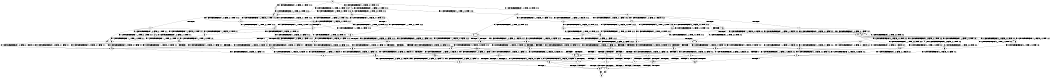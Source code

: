 digraph BCG {
size = "7, 10.5";
center = TRUE;
node [shape = circle];
0 [peripheries = 2];
0 -> 1 [label = "EX !0 !ATOMIC_EXCH_BRANCH (1, +0, FALSE, +0, 1, TRUE) !:0:1:2:"];
0 -> 2 [label = "EX !1 !ATOMIC_EXCH_BRANCH (1, +1, TRUE, +0, 2, TRUE) !:0:1:2:"];
0 -> 3 [label = "EX !2 !ATOMIC_EXCH_BRANCH (2, +1, TRUE, +0, 2, TRUE) !:0:1:2:"];
0 -> 4 [label = "EX !0 !ATOMIC_EXCH_BRANCH (1, +0, FALSE, +0, 1, TRUE) !:0:1:2:"];
1 -> 5 [label = "EX !2 !ATOMIC_EXCH_BRANCH (2, +1, TRUE, +0, 2, TRUE) !:0:1:2:"];
2 -> 6 [label = "EX !0 !ATOMIC_EXCH_BRANCH (1, +0, FALSE, +0, 1, FALSE) !:0:1:2:"];
2 -> 7 [label = "TERMINATE !1"];
2 -> 8 [label = "EX !2 !ATOMIC_EXCH_BRANCH (2, +1, TRUE, +0, 2, TRUE) !:0:1:2:"];
2 -> 9 [label = "EX !0 !ATOMIC_EXCH_BRANCH (1, +0, FALSE, +0, 1, FALSE) !:0:1:2:"];
3 -> 10 [label = "EX !0 !ATOMIC_EXCH_BRANCH (1, +0, FALSE, +0, 1, TRUE) !:0:1:2:"];
3 -> 11 [label = "TERMINATE !2"];
3 -> 12 [label = "EX !1 !ATOMIC_EXCH_BRANCH (1, +1, TRUE, +0, 2, TRUE) !:0:1:2:"];
3 -> 13 [label = "EX !0 !ATOMIC_EXCH_BRANCH (1, +0, FALSE, +0, 1, TRUE) !:0:1:2:"];
4 -> 5 [label = "EX !2 !ATOMIC_EXCH_BRANCH (2, +1, TRUE, +0, 2, TRUE) !:0:1:2:"];
4 -> 14 [label = "EX !1 !ATOMIC_EXCH_BRANCH (1, +1, TRUE, +0, 2, TRUE) !:0:1:2:"];
4 -> 15 [label = "EX !2 !ATOMIC_EXCH_BRANCH (2, +1, TRUE, +0, 2, TRUE) !:0:1:2:"];
4 -> 4 [label = "EX !0 !ATOMIC_EXCH_BRANCH (1, +0, FALSE, +0, 1, TRUE) !:0:1:2:"];
5 -> 10 [label = "EX !0 !ATOMIC_EXCH_BRANCH (1, +0, FALSE, +0, 1, TRUE) !:0:1:2:"];
6 -> 16 [label = "EX !0 !ATOMIC_EXCH_BRANCH (2, +0, FALSE, +0, 2, TRUE) !:0:1:2:"];
7 -> 17 [label = "EX !0 !ATOMIC_EXCH_BRANCH (1, +0, FALSE, +0, 1, FALSE) !:0:2:"];
7 -> 18 [label = "EX !2 !ATOMIC_EXCH_BRANCH (2, +1, TRUE, +0, 2, TRUE) !:0:2:"];
7 -> 19 [label = "EX !0 !ATOMIC_EXCH_BRANCH (1, +0, FALSE, +0, 1, FALSE) !:0:2:"];
8 -> 20 [label = "EX !0 !ATOMIC_EXCH_BRANCH (1, +0, FALSE, +0, 1, FALSE) !:0:1:2:"];
8 -> 21 [label = "TERMINATE !1"];
8 -> 22 [label = "TERMINATE !2"];
8 -> 23 [label = "EX !0 !ATOMIC_EXCH_BRANCH (1, +0, FALSE, +0, 1, FALSE) !:0:1:2:"];
9 -> 16 [label = "EX !0 !ATOMIC_EXCH_BRANCH (2, +0, FALSE, +0, 2, TRUE) !:0:1:2:"];
9 -> 24 [label = "TERMINATE !1"];
9 -> 25 [label = "EX !2 !ATOMIC_EXCH_BRANCH (2, +1, TRUE, +0, 2, TRUE) !:0:1:2:"];
9 -> 26 [label = "EX !0 !ATOMIC_EXCH_BRANCH (2, +0, FALSE, +0, 2, TRUE) !:0:1:2:"];
10 -> 27 [label = "EX !1 !ATOMIC_EXCH_BRANCH (1, +1, TRUE, +0, 2, TRUE) !:0:1:2:"];
11 -> 28 [label = "EX !0 !ATOMIC_EXCH_BRANCH (1, +0, FALSE, +0, 1, TRUE) !:0:1:"];
11 -> 29 [label = "EX !1 !ATOMIC_EXCH_BRANCH (1, +1, TRUE, +0, 2, TRUE) !:0:1:"];
11 -> 30 [label = "EX !0 !ATOMIC_EXCH_BRANCH (1, +0, FALSE, +0, 1, TRUE) !:0:1:"];
12 -> 20 [label = "EX !0 !ATOMIC_EXCH_BRANCH (1, +0, FALSE, +0, 1, FALSE) !:0:1:2:"];
12 -> 21 [label = "TERMINATE !1"];
12 -> 22 [label = "TERMINATE !2"];
12 -> 23 [label = "EX !0 !ATOMIC_EXCH_BRANCH (1, +0, FALSE, +0, 1, FALSE) !:0:1:2:"];
13 -> 27 [label = "EX !1 !ATOMIC_EXCH_BRANCH (1, +1, TRUE, +0, 2, TRUE) !:0:1:2:"];
13 -> 31 [label = "TERMINATE !2"];
13 -> 32 [label = "EX !1 !ATOMIC_EXCH_BRANCH (1, +1, TRUE, +0, 2, TRUE) !:0:1:2:"];
13 -> 13 [label = "EX !0 !ATOMIC_EXCH_BRANCH (1, +0, FALSE, +0, 1, TRUE) !:0:1:2:"];
14 -> 6 [label = "EX !0 !ATOMIC_EXCH_BRANCH (1, +0, FALSE, +0, 1, FALSE) !:0:1:2:"];
14 -> 33 [label = "TERMINATE !1"];
14 -> 34 [label = "EX !2 !ATOMIC_EXCH_BRANCH (2, +1, TRUE, +0, 2, TRUE) !:0:1:2:"];
14 -> 9 [label = "EX !0 !ATOMIC_EXCH_BRANCH (1, +0, FALSE, +0, 1, FALSE) !:0:1:2:"];
15 -> 10 [label = "EX !0 !ATOMIC_EXCH_BRANCH (1, +0, FALSE, +0, 1, TRUE) !:0:1:2:"];
15 -> 31 [label = "TERMINATE !2"];
15 -> 32 [label = "EX !1 !ATOMIC_EXCH_BRANCH (1, +1, TRUE, +0, 2, TRUE) !:0:1:2:"];
15 -> 13 [label = "EX !0 !ATOMIC_EXCH_BRANCH (1, +0, FALSE, +0, 1, TRUE) !:0:1:2:"];
16 -> 35 [label = "EX !2 !ATOMIC_EXCH_BRANCH (2, +1, TRUE, +0, 2, TRUE) !:0:1:2:"];
17 -> 36 [label = "EX !0 !ATOMIC_EXCH_BRANCH (2, +0, FALSE, +0, 2, TRUE) !:0:2:"];
18 -> 37 [label = "EX !0 !ATOMIC_EXCH_BRANCH (1, +0, FALSE, +0, 1, FALSE) !:0:2:"];
18 -> 38 [label = "TERMINATE !2"];
18 -> 39 [label = "EX !0 !ATOMIC_EXCH_BRANCH (1, +0, FALSE, +0, 1, FALSE) !:0:2:"];
19 -> 36 [label = "EX !0 !ATOMIC_EXCH_BRANCH (2, +0, FALSE, +0, 2, TRUE) !:0:2:"];
19 -> 40 [label = "EX !2 !ATOMIC_EXCH_BRANCH (2, +1, TRUE, +0, 2, TRUE) !:0:2:"];
19 -> 41 [label = "EX !0 !ATOMIC_EXCH_BRANCH (2, +0, FALSE, +0, 2, TRUE) !:0:2:"];
20 -> 42 [label = "EX !0 !ATOMIC_EXCH_BRANCH (2, +0, FALSE, +0, 2, FALSE) !:0:1:2:"];
21 -> 37 [label = "EX !0 !ATOMIC_EXCH_BRANCH (1, +0, FALSE, +0, 1, FALSE) !:0:2:"];
21 -> 38 [label = "TERMINATE !2"];
21 -> 39 [label = "EX !0 !ATOMIC_EXCH_BRANCH (1, +0, FALSE, +0, 1, FALSE) !:0:2:"];
22 -> 43 [label = "EX !0 !ATOMIC_EXCH_BRANCH (1, +0, FALSE, +0, 1, FALSE) !:0:1:"];
22 -> 38 [label = "TERMINATE !1"];
22 -> 44 [label = "EX !0 !ATOMIC_EXCH_BRANCH (1, +0, FALSE, +0, 1, FALSE) !:0:1:"];
23 -> 42 [label = "EX !0 !ATOMIC_EXCH_BRANCH (2, +0, FALSE, +0, 2, FALSE) !:0:1:2:"];
23 -> 45 [label = "TERMINATE !1"];
23 -> 46 [label = "TERMINATE !2"];
23 -> 47 [label = "EX !0 !ATOMIC_EXCH_BRANCH (2, +0, FALSE, +0, 2, FALSE) !:0:1:2:"];
24 -> 36 [label = "EX !0 !ATOMIC_EXCH_BRANCH (2, +0, FALSE, +0, 2, TRUE) !:0:2:"];
24 -> 40 [label = "EX !2 !ATOMIC_EXCH_BRANCH (2, +1, TRUE, +0, 2, TRUE) !:0:2:"];
24 -> 41 [label = "EX !0 !ATOMIC_EXCH_BRANCH (2, +0, FALSE, +0, 2, TRUE) !:0:2:"];
25 -> 42 [label = "EX !0 !ATOMIC_EXCH_BRANCH (2, +0, FALSE, +0, 2, FALSE) !:0:1:2:"];
25 -> 45 [label = "TERMINATE !1"];
25 -> 46 [label = "TERMINATE !2"];
25 -> 47 [label = "EX !0 !ATOMIC_EXCH_BRANCH (2, +0, FALSE, +0, 2, FALSE) !:0:1:2:"];
26 -> 35 [label = "EX !2 !ATOMIC_EXCH_BRANCH (2, +1, TRUE, +0, 2, TRUE) !:0:1:2:"];
26 -> 24 [label = "TERMINATE !1"];
26 -> 25 [label = "EX !2 !ATOMIC_EXCH_BRANCH (2, +1, TRUE, +0, 2, TRUE) !:0:1:2:"];
26 -> 26 [label = "EX !0 !ATOMIC_EXCH_BRANCH (2, +0, FALSE, +0, 2, TRUE) !:0:1:2:"];
27 -> 20 [label = "EX !0 !ATOMIC_EXCH_BRANCH (1, +0, FALSE, +0, 1, FALSE) !:0:1:2:"];
28 -> 48 [label = "EX !1 !ATOMIC_EXCH_BRANCH (1, +1, TRUE, +0, 2, TRUE) !:0:1:"];
29 -> 43 [label = "EX !0 !ATOMIC_EXCH_BRANCH (1, +0, FALSE, +0, 1, FALSE) !:0:1:"];
29 -> 38 [label = "TERMINATE !1"];
29 -> 44 [label = "EX !0 !ATOMIC_EXCH_BRANCH (1, +0, FALSE, +0, 1, FALSE) !:0:1:"];
30 -> 48 [label = "EX !1 !ATOMIC_EXCH_BRANCH (1, +1, TRUE, +0, 2, TRUE) !:0:1:"];
30 -> 49 [label = "EX !1 !ATOMIC_EXCH_BRANCH (1, +1, TRUE, +0, 2, TRUE) !:0:1:"];
30 -> 30 [label = "EX !0 !ATOMIC_EXCH_BRANCH (1, +0, FALSE, +0, 1, TRUE) !:0:1:"];
31 -> 28 [label = "EX !0 !ATOMIC_EXCH_BRANCH (1, +0, FALSE, +0, 1, TRUE) !:0:1:"];
31 -> 49 [label = "EX !1 !ATOMIC_EXCH_BRANCH (1, +1, TRUE, +0, 2, TRUE) !:0:1:"];
31 -> 30 [label = "EX !0 !ATOMIC_EXCH_BRANCH (1, +0, FALSE, +0, 1, TRUE) !:0:1:"];
32 -> 20 [label = "EX !0 !ATOMIC_EXCH_BRANCH (1, +0, FALSE, +0, 1, FALSE) !:0:1:2:"];
32 -> 50 [label = "TERMINATE !1"];
32 -> 51 [label = "TERMINATE !2"];
32 -> 23 [label = "EX !0 !ATOMIC_EXCH_BRANCH (1, +0, FALSE, +0, 1, FALSE) !:0:1:2:"];
33 -> 17 [label = "EX !0 !ATOMIC_EXCH_BRANCH (1, +0, FALSE, +0, 1, FALSE) !:0:2:"];
33 -> 52 [label = "EX !2 !ATOMIC_EXCH_BRANCH (2, +1, TRUE, +0, 2, TRUE) !:0:2:"];
33 -> 19 [label = "EX !0 !ATOMIC_EXCH_BRANCH (1, +0, FALSE, +0, 1, FALSE) !:0:2:"];
34 -> 20 [label = "EX !0 !ATOMIC_EXCH_BRANCH (1, +0, FALSE, +0, 1, FALSE) !:0:1:2:"];
34 -> 50 [label = "TERMINATE !1"];
34 -> 51 [label = "TERMINATE !2"];
34 -> 23 [label = "EX !0 !ATOMIC_EXCH_BRANCH (1, +0, FALSE, +0, 1, FALSE) !:0:1:2:"];
35 -> 42 [label = "EX !0 !ATOMIC_EXCH_BRANCH (2, +0, FALSE, +0, 2, FALSE) !:0:1:2:"];
36 -> 53 [label = "EX !2 !ATOMIC_EXCH_BRANCH (2, +1, TRUE, +0, 2, TRUE) !:0:2:"];
37 -> 54 [label = "EX !0 !ATOMIC_EXCH_BRANCH (2, +0, FALSE, +0, 2, FALSE) !:0:2:"];
38 -> 55 [label = "EX !0 !ATOMIC_EXCH_BRANCH (1, +0, FALSE, +0, 1, FALSE) !:0:"];
38 -> 56 [label = "EX !0 !ATOMIC_EXCH_BRANCH (1, +0, FALSE, +0, 1, FALSE) !:0:"];
39 -> 54 [label = "EX !0 !ATOMIC_EXCH_BRANCH (2, +0, FALSE, +0, 2, FALSE) !:0:2:"];
39 -> 57 [label = "TERMINATE !2"];
39 -> 58 [label = "EX !0 !ATOMIC_EXCH_BRANCH (2, +0, FALSE, +0, 2, FALSE) !:0:2:"];
40 -> 54 [label = "EX !0 !ATOMIC_EXCH_BRANCH (2, +0, FALSE, +0, 2, FALSE) !:0:2:"];
40 -> 57 [label = "TERMINATE !2"];
40 -> 58 [label = "EX !0 !ATOMIC_EXCH_BRANCH (2, +0, FALSE, +0, 2, FALSE) !:0:2:"];
41 -> 53 [label = "EX !2 !ATOMIC_EXCH_BRANCH (2, +1, TRUE, +0, 2, TRUE) !:0:2:"];
41 -> 40 [label = "EX !2 !ATOMIC_EXCH_BRANCH (2, +1, TRUE, +0, 2, TRUE) !:0:2:"];
41 -> 41 [label = "EX !0 !ATOMIC_EXCH_BRANCH (2, +0, FALSE, +0, 2, TRUE) !:0:2:"];
42 -> 59 [label = "TERMINATE !0"];
43 -> 60 [label = "EX !0 !ATOMIC_EXCH_BRANCH (2, +0, FALSE, +0, 2, FALSE) !:0:1:"];
44 -> 60 [label = "EX !0 !ATOMIC_EXCH_BRANCH (2, +0, FALSE, +0, 2, FALSE) !:0:1:"];
44 -> 57 [label = "TERMINATE !1"];
44 -> 61 [label = "EX !0 !ATOMIC_EXCH_BRANCH (2, +0, FALSE, +0, 2, FALSE) !:0:1:"];
45 -> 54 [label = "EX !0 !ATOMIC_EXCH_BRANCH (2, +0, FALSE, +0, 2, FALSE) !:0:2:"];
45 -> 57 [label = "TERMINATE !2"];
45 -> 58 [label = "EX !0 !ATOMIC_EXCH_BRANCH (2, +0, FALSE, +0, 2, FALSE) !:0:2:"];
46 -> 60 [label = "EX !0 !ATOMIC_EXCH_BRANCH (2, +0, FALSE, +0, 2, FALSE) !:0:1:"];
46 -> 57 [label = "TERMINATE !1"];
46 -> 61 [label = "EX !0 !ATOMIC_EXCH_BRANCH (2, +0, FALSE, +0, 2, FALSE) !:0:1:"];
47 -> 59 [label = "TERMINATE !0"];
47 -> 62 [label = "TERMINATE !1"];
47 -> 63 [label = "TERMINATE !2"];
47 -> 64 [label = "TERMINATE !0"];
48 -> 43 [label = "EX !0 !ATOMIC_EXCH_BRANCH (1, +0, FALSE, +0, 1, FALSE) !:0:1:"];
49 -> 43 [label = "EX !0 !ATOMIC_EXCH_BRANCH (1, +0, FALSE, +0, 1, FALSE) !:0:1:"];
49 -> 65 [label = "TERMINATE !1"];
49 -> 44 [label = "EX !0 !ATOMIC_EXCH_BRANCH (1, +0, FALSE, +0, 1, FALSE) !:0:1:"];
50 -> 37 [label = "EX !0 !ATOMIC_EXCH_BRANCH (1, +0, FALSE, +0, 1, FALSE) !:0:2:"];
50 -> 65 [label = "TERMINATE !2"];
50 -> 39 [label = "EX !0 !ATOMIC_EXCH_BRANCH (1, +0, FALSE, +0, 1, FALSE) !:0:2:"];
51 -> 43 [label = "EX !0 !ATOMIC_EXCH_BRANCH (1, +0, FALSE, +0, 1, FALSE) !:0:1:"];
51 -> 65 [label = "TERMINATE !1"];
51 -> 44 [label = "EX !0 !ATOMIC_EXCH_BRANCH (1, +0, FALSE, +0, 1, FALSE) !:0:1:"];
52 -> 37 [label = "EX !0 !ATOMIC_EXCH_BRANCH (1, +0, FALSE, +0, 1, FALSE) !:0:2:"];
52 -> 65 [label = "TERMINATE !2"];
52 -> 39 [label = "EX !0 !ATOMIC_EXCH_BRANCH (1, +0, FALSE, +0, 1, FALSE) !:0:2:"];
53 -> 54 [label = "EX !0 !ATOMIC_EXCH_BRANCH (2, +0, FALSE, +0, 2, FALSE) !:0:2:"];
54 -> 66 [label = "TERMINATE !0"];
55 -> 67 [label = "EX !0 !ATOMIC_EXCH_BRANCH (2, +0, FALSE, +0, 2, FALSE) !:0:"];
56 -> 67 [label = "EX !0 !ATOMIC_EXCH_BRANCH (2, +0, FALSE, +0, 2, FALSE) !:0:"];
56 -> 68 [label = "EX !0 !ATOMIC_EXCH_BRANCH (2, +0, FALSE, +0, 2, FALSE) !:0:"];
57 -> 67 [label = "EX !0 !ATOMIC_EXCH_BRANCH (2, +0, FALSE, +0, 2, FALSE) !:0:"];
57 -> 68 [label = "EX !0 !ATOMIC_EXCH_BRANCH (2, +0, FALSE, +0, 2, FALSE) !:0:"];
58 -> 66 [label = "TERMINATE !0"];
58 -> 69 [label = "TERMINATE !2"];
58 -> 70 [label = "TERMINATE !0"];
59 -> 71 [label = "TERMINATE !2"];
60 -> 71 [label = "TERMINATE !0"];
61 -> 71 [label = "TERMINATE !0"];
61 -> 69 [label = "TERMINATE !1"];
61 -> 72 [label = "TERMINATE !0"];
62 -> 66 [label = "TERMINATE !0"];
62 -> 69 [label = "TERMINATE !2"];
62 -> 70 [label = "TERMINATE !0"];
63 -> 71 [label = "TERMINATE !0"];
63 -> 69 [label = "TERMINATE !1"];
63 -> 72 [label = "TERMINATE !0"];
64 -> 71 [label = "TERMINATE !2"];
64 -> 70 [label = "TERMINATE !1"];
64 -> 72 [label = "TERMINATE !2"];
65 -> 55 [label = "EX !0 !ATOMIC_EXCH_BRANCH (1, +0, FALSE, +0, 1, FALSE) !:0:"];
65 -> 56 [label = "EX !0 !ATOMIC_EXCH_BRANCH (1, +0, FALSE, +0, 1, FALSE) !:0:"];
66 -> 73 [label = "TERMINATE !2"];
67 -> 73 [label = "TERMINATE !0"];
68 -> 73 [label = "TERMINATE !0"];
68 -> 74 [label = "TERMINATE !0"];
69 -> 73 [label = "TERMINATE !0"];
69 -> 74 [label = "TERMINATE !0"];
70 -> 73 [label = "TERMINATE !2"];
70 -> 74 [label = "TERMINATE !2"];
71 -> 73 [label = "TERMINATE !1"];
72 -> 73 [label = "TERMINATE !1"];
72 -> 74 [label = "TERMINATE !1"];
73 -> 75 [label = "exit"];
74 -> 75 [label = "exit"];
}
